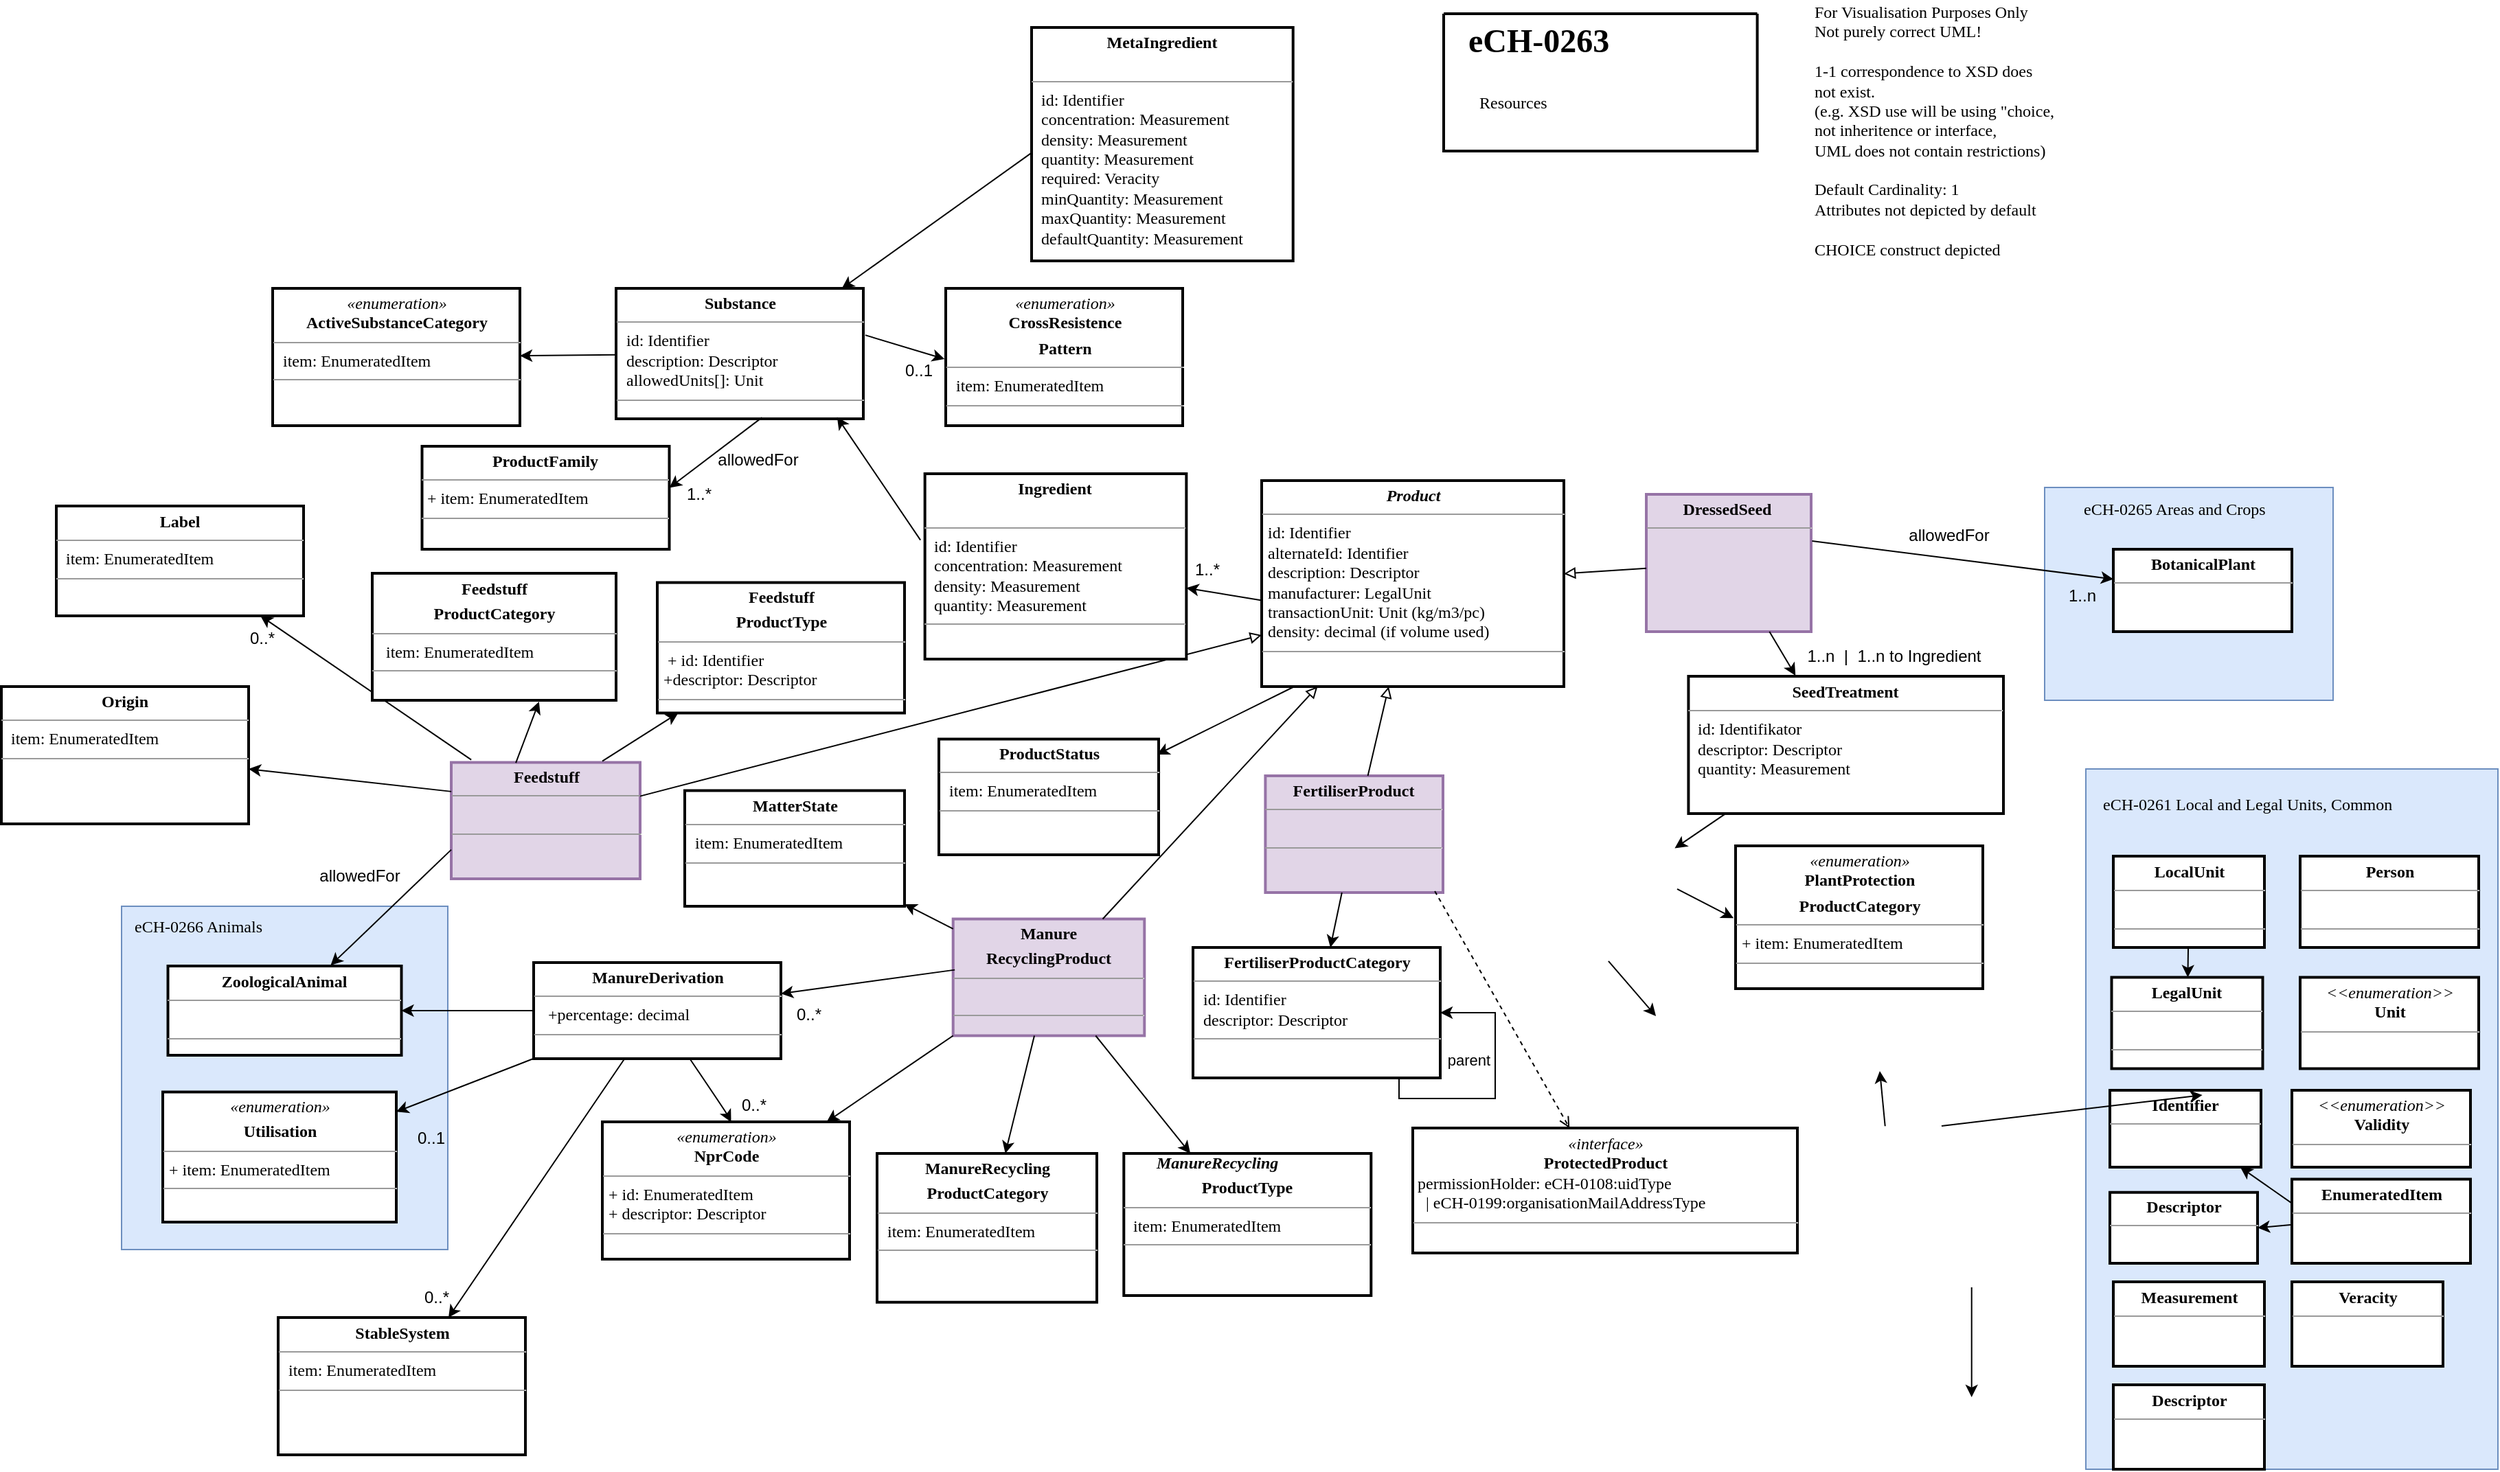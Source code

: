 <mxfile version="20.5.3" type="embed"><diagram id="C5RBs43oDa-KdzZeNtuy" name="Page-1"><mxGraphModel dx="3827" dy="1155" grid="1" gridSize="10" guides="1" tooltips="1" connect="0" arrows="1" fold="1" page="1" pageScale="1" pageWidth="2336" pageHeight="1654" math="0" shadow="0"><root><mxCell id="WIyWlLk6GJQsqaUBKTNV-0"/><mxCell id="WIyWlLk6GJQsqaUBKTNV-1" parent="WIyWlLk6GJQsqaUBKTNV-0"/><mxCell id="9_fdUrSxjmN1W93VfHhp-2" value="" style="rounded=0;whiteSpace=wrap;html=1;fillColor=#dae8fc;strokeColor=#6c8ebf;fontFamily=Verdana;" parent="WIyWlLk6GJQsqaUBKTNV-1" vertex="1"><mxGeometry x="-672.5" y="590" width="300" height="510" as="geometry"/></mxCell><mxCell id="9_fdUrSxjmN1W93VfHhp-12" value="&lt;p style=&quot;margin:0px;margin-top:4px;text-align:center;&quot;&gt;&lt;b&gt;Identifier&lt;/b&gt;&lt;/p&gt;&lt;hr size=&quot;1&quot;&gt;&lt;p style=&quot;margin:0px;margin-left:4px;&quot;&gt;&lt;br&gt;&lt;/p&gt;" style="verticalAlign=top;align=left;overflow=fill;fontSize=12;fontFamily=Verdana;html=1;sketch=0;strokeWidth=2;" parent="WIyWlLk6GJQsqaUBKTNV-1" vertex="1"><mxGeometry x="-655" y="824" width="110" height="56" as="geometry"/></mxCell><mxCell id="A5fvS7BDDAw0l9XVEY4Y-33" value="&lt;p style=&quot;margin:0px;margin-top:4px;text-align:center;&quot;&gt;&lt;b&gt;EnumeratedItem&lt;/b&gt;&lt;/p&gt;&lt;hr size=&quot;1&quot;&gt;&lt;p style=&quot;margin:0px;margin-left:4px;&quot;&gt;&lt;br&gt;&lt;/p&gt;" style="verticalAlign=top;align=left;overflow=fill;fontSize=12;fontFamily=Verdana;html=1;sketch=0;strokeWidth=2;" parent="WIyWlLk6GJQsqaUBKTNV-1" vertex="1"><mxGeometry x="-522.5" y="888.75" width="130" height="61.25" as="geometry"/></mxCell><mxCell id="A5fvS7BDDAw0l9XVEY4Y-54" value="&lt;p style=&quot;margin:0px;margin-top:4px;text-align:center;&quot;&gt;&lt;b&gt;LocalUnit&lt;/b&gt;&lt;/p&gt;&lt;hr size=&quot;1&quot;&gt;&lt;p style=&quot;margin:0px;margin-left:4px;&quot;&gt;&amp;nbsp;&lt;br&gt;&lt;/p&gt;&lt;hr size=&quot;1&quot;&gt;&lt;p style=&quot;margin:0px;margin-left:4px;&quot;&gt;&lt;br&gt;&lt;/p&gt;" style="verticalAlign=top;align=left;overflow=fill;fontSize=12;fontFamily=Verdana;html=1;sketch=0;strokeWidth=2;" parent="WIyWlLk6GJQsqaUBKTNV-1" vertex="1"><mxGeometry x="-652.5" y="653.5" width="110" height="66.5" as="geometry"/></mxCell><mxCell id="A5fvS7BDDAw0l9XVEY4Y-61" value="" style="endArrow=classic;html=1;sketch=0;fontFamily=Verdana;curved=1;" parent="WIyWlLk6GJQsqaUBKTNV-1" source="A5fvS7BDDAw0l9XVEY4Y-54" target="Fh2eQYCEiK_2gspSJ3Qt-0" edge="1"><mxGeometry width="50" height="50" relative="1" as="geometry"><mxPoint x="-477.5" y="1237.5" as="sourcePoint"/><mxPoint x="-562.78" y="792.836" as="targetPoint"/></mxGeometry></mxCell><mxCell id="A5fvS7BDDAw0l9XVEY4Y-96" value="" style="swimlane;startSize=0;sketch=0;fontFamily=Verdana;strokeWidth=2;" parent="WIyWlLk6GJQsqaUBKTNV-1" vertex="1"><mxGeometry x="-1140" y="40" width="228.3" height="100" as="geometry"/></mxCell><mxCell id="9_fdUrSxjmN1W93VfHhp-1" value="&lt;h1&gt;&lt;span style=&quot;background-color: initial;&quot;&gt;eCH-0263&lt;/span&gt;&lt;/h1&gt;&lt;div&gt;&lt;br&gt;&lt;/div&gt;" style="text;html=1;strokeColor=none;fillColor=none;spacing=5;spacingTop=-20;whiteSpace=wrap;overflow=hidden;rounded=0;strokeWidth=2;fontFamily=Verdana;" parent="A5fvS7BDDAw0l9XVEY4Y-96" vertex="1"><mxGeometry x="13.3" width="195.7" height="80" as="geometry"/></mxCell><mxCell id="A5fvS7BDDAw0l9XVEY4Y-100" value="Resources" style="text;html=1;strokeColor=none;fillColor=none;align=left;verticalAlign=middle;whiteSpace=wrap;rounded=0;strokeWidth=2;fontFamily=Verdana;" parent="A5fvS7BDDAw0l9XVEY4Y-96" vertex="1"><mxGeometry x="23.6" y="50" width="226.4" height="30" as="geometry"/></mxCell><mxCell id="A5fvS7BDDAw0l9XVEY4Y-97" value="For Visualisation Purposes Only&lt;br&gt;Not purely correct UML!&lt;br&gt;&lt;br&gt;1-1 correspondence to XSD does &lt;br&gt;not exist.&lt;br&gt;(e.g. XSD use will be using &quot;choice,&lt;br&gt;not inheritence or interface,&lt;br&gt;UML does not contain restrictions)&lt;br&gt;&lt;br&gt;Default Cardinality: 1&lt;br&gt;Attributes not depicted by default&lt;br&gt;&lt;br&gt;CHOICE construct depicted" style="text;html=1;strokeColor=none;fillColor=none;align=left;verticalAlign=middle;whiteSpace=wrap;rounded=0;strokeWidth=2;fontFamily=Verdana;" parent="WIyWlLk6GJQsqaUBKTNV-1" vertex="1"><mxGeometry x="-872.5" y="110" width="450" height="30" as="geometry"/></mxCell><mxCell id="3pSlS8YH4z9lj6zPETBl-3" value="v&amp;nbsp; &amp;nbsp; &amp;nbsp; &amp;nbsp; &amp;nbsp; &amp;nbsp; &amp;nbsp;&amp;nbsp;" style="rounded=0;whiteSpace=wrap;html=1;fillColor=#dae8fc;strokeColor=#6c8ebf;fontFamily=Verdana;" parent="WIyWlLk6GJQsqaUBKTNV-1" vertex="1"><mxGeometry x="-702.5" y="385" width="210" height="155" as="geometry"/></mxCell><mxCell id="3pSlS8YH4z9lj6zPETBl-47" value="&lt;p style=&quot;margin:0px;margin-top:4px;text-align:center;&quot;&gt;&lt;b&gt;Person&lt;/b&gt;&lt;/p&gt;&lt;hr size=&quot;1&quot;&gt;&lt;p style=&quot;margin:0px;margin-left:4px;&quot;&gt;&amp;nbsp;&lt;br&gt;&lt;/p&gt;&lt;hr size=&quot;1&quot;&gt;&lt;p style=&quot;margin:0px;margin-left:4px;&quot;&gt;&lt;br&gt;&lt;/p&gt;" style="verticalAlign=top;align=left;overflow=fill;fontSize=12;fontFamily=Verdana;html=1;sketch=0;strokeWidth=2;" parent="WIyWlLk6GJQsqaUBKTNV-1" vertex="1"><mxGeometry x="-516.5" y="653.5" width="130" height="66.5" as="geometry"/></mxCell><mxCell id="fq_hDrngQvyFMPAxzldU-8" value="&lt;p style=&quot;margin:0px;margin-top:4px;text-align:center;&quot;&gt;&lt;b&gt;Manure&lt;/b&gt;&lt;/p&gt;&lt;p style=&quot;margin:0px;margin-top:4px;text-align:center;&quot;&gt;&lt;b&gt;RecyclingProduct&lt;/b&gt;&lt;/p&gt;&lt;hr size=&quot;1&quot;&gt;&lt;p style=&quot;margin:0px;margin-left:4px;&quot;&gt;&amp;nbsp;&lt;br&gt;&lt;/p&gt;&lt;hr size=&quot;1&quot;&gt;&lt;p style=&quot;margin:0px;margin-left:4px;&quot;&gt;&lt;br&gt;&lt;/p&gt;" style="verticalAlign=top;align=left;overflow=fill;fontSize=12;fontFamily=Verdana;html=1;sketch=0;strokeWidth=2;fillColor=#e1d5e7;strokeColor=#9673a6;" parent="WIyWlLk6GJQsqaUBKTNV-1" vertex="1"><mxGeometry x="-1497.15" y="699.25" width="139.3" height="85" as="geometry"/></mxCell><mxCell id="fq_hDrngQvyFMPAxzldU-11" value="&lt;p style=&quot;margin:0px;margin-top:4px;text-align:center;&quot;&gt;&lt;b&gt;Feedstuff&lt;/b&gt;&lt;/p&gt;&lt;hr size=&quot;1&quot;&gt;&lt;p style=&quot;margin:0px;margin-left:4px;&quot;&gt;&amp;nbsp;&lt;br&gt;&lt;/p&gt;&lt;p style=&quot;margin:0px;margin-left:4px;&quot;&gt;&lt;/p&gt;&lt;hr size=&quot;1&quot;&gt;&lt;p style=&quot;margin:0px;margin-left:4px;&quot;&gt;&lt;br&gt;&lt;/p&gt;" style="verticalAlign=top;align=left;overflow=fill;fontSize=12;fontFamily=Verdana;html=1;sketch=0;strokeWidth=2;fillColor=#e1d5e7;strokeColor=#9673a6;" parent="WIyWlLk6GJQsqaUBKTNV-1" vertex="1"><mxGeometry x="-1862.5" y="585.25" width="137.5" height="84.75" as="geometry"/></mxCell><mxCell id="fq_hDrngQvyFMPAxzldU-21" value="" style="endArrow=classic;html=1;sketch=0;fontFamily=Verdana;curved=1;" parent="WIyWlLk6GJQsqaUBKTNV-1" source="fq_hDrngQvyFMPAxzldU-8" target="ZqzKbb4cEfQE_WqFz7V7-3" edge="1"><mxGeometry width="50" height="50" relative="1" as="geometry"><mxPoint x="-891.81" y="870.45" as="sourcePoint"/><mxPoint x="-1071.3" y="1201.015" as="targetPoint"/></mxGeometry></mxCell><mxCell id="fq_hDrngQvyFMPAxzldU-26" value="&lt;p style=&quot;margin:0px;margin-top:4px;text-align:center;&quot;&gt;&lt;b&gt;DressedSeed&lt;/b&gt;&lt;span style=&quot;background-color: initial; text-align: left;&quot;&gt;&amp;nbsp;&lt;/span&gt;&lt;/p&gt;&lt;hr size=&quot;1&quot;&gt;&lt;p style=&quot;margin:0px;margin-left:4px;&quot;&gt;&lt;br&gt;&lt;/p&gt;" style="verticalAlign=top;align=left;overflow=fill;fontSize=12;fontFamily=Verdana;html=1;sketch=0;strokeWidth=2;fillColor=#e1d5e7;strokeColor=#9673a6;" parent="WIyWlLk6GJQsqaUBKTNV-1" vertex="1"><mxGeometry x="-992.5" y="390" width="120" height="100" as="geometry"/></mxCell><mxCell id="fq_hDrngQvyFMPAxzldU-55" value="&lt;p style=&quot;margin:0px;margin-top:4px;text-align:center;&quot;&gt;&lt;b&gt;&lt;i&gt;Product&lt;/i&gt;&lt;/b&gt;&lt;/p&gt;&lt;hr size=&quot;1&quot;&gt;&lt;p style=&quot;margin:0px;margin-left:4px;&quot;&gt;id: Identifier&lt;br&gt;&lt;/p&gt;&lt;p style=&quot;margin:0px;margin-left:4px;&quot;&gt;alternateId: Identifier&lt;/p&gt;&lt;p style=&quot;margin:0px;margin-left:4px;&quot;&gt;description: Descriptor&amp;nbsp;&lt;/p&gt;&lt;p style=&quot;margin:0px;margin-left:4px;&quot;&gt;manufacturer: LegalUnit&lt;/p&gt;&lt;p style=&quot;margin:0px;margin-left:4px;&quot;&gt;transactionUnit: Unit (kg/m3/pc)&lt;/p&gt;&lt;p style=&quot;margin:0px;margin-left:4px;&quot;&gt;density:&amp;nbsp;&lt;span style=&quot;background-color: initial;&quot;&gt;decimal (if volume used)&lt;/span&gt;&lt;/p&gt;&lt;hr size=&quot;1&quot;&gt;&lt;p style=&quot;margin:0px;margin-left:4px;&quot;&gt;&lt;br&gt;&lt;/p&gt;" style="verticalAlign=top;align=left;overflow=fill;fontSize=12;fontFamily=Verdana;html=1;sketch=0;strokeWidth=2;" parent="WIyWlLk6GJQsqaUBKTNV-1" vertex="1"><mxGeometry x="-1272.5" y="380" width="220" height="150" as="geometry"/></mxCell><mxCell id="fq_hDrngQvyFMPAxzldU-65" value="" style="endArrow=block;html=1;sketch=0;fontFamily=Verdana;curved=1;endFill=0;entryX=0;entryY=0.75;entryDx=0;entryDy=0;" parent="WIyWlLk6GJQsqaUBKTNV-1" source="fq_hDrngQvyFMPAxzldU-11" target="fq_hDrngQvyFMPAxzldU-55" edge="1"><mxGeometry width="50" height="50" relative="1" as="geometry"><mxPoint x="-890.17" y="825.68" as="sourcePoint"/><mxPoint x="-897.862" y="797.75" as="targetPoint"/></mxGeometry></mxCell><mxCell id="fq_hDrngQvyFMPAxzldU-69" value="" style="endArrow=block;html=1;sketch=0;fontFamily=Verdana;curved=1;endFill=0;" parent="WIyWlLk6GJQsqaUBKTNV-1" source="fq_hDrngQvyFMPAxzldU-26" target="fq_hDrngQvyFMPAxzldU-55" edge="1"><mxGeometry width="50" height="50" relative="1" as="geometry"><mxPoint x="-1136.371" y="902.88" as="sourcePoint"/><mxPoint x="-1214.88" y="662.325" as="targetPoint"/></mxGeometry></mxCell><mxCell id="Fh2eQYCEiK_2gspSJ3Qt-0" value="&lt;p style=&quot;margin:0px;margin-top:4px;text-align:center;&quot;&gt;&lt;b&gt;LegalUnit&lt;/b&gt;&lt;/p&gt;&lt;hr size=&quot;1&quot;&gt;&lt;p style=&quot;margin:0px;margin-left:4px;&quot;&gt;&amp;nbsp;&lt;br&gt;&lt;/p&gt;&lt;hr size=&quot;1&quot;&gt;&lt;p style=&quot;margin:0px;margin-left:4px;&quot;&gt;&lt;br&gt;&lt;/p&gt;" style="verticalAlign=top;align=left;overflow=fill;fontSize=12;fontFamily=Verdana;html=1;sketch=0;strokeWidth=2;" parent="WIyWlLk6GJQsqaUBKTNV-1" vertex="1"><mxGeometry x="-653.75" y="741.75" width="110" height="66.5" as="geometry"/></mxCell><mxCell id="fq_hDrngQvyFMPAxzldU-75" value="&lt;p style=&quot;margin:0px;margin-top:4px;text-align:center;&quot;&gt;&lt;b&gt;Descriptor&lt;/b&gt;&lt;/p&gt;&lt;hr size=&quot;1&quot;&gt;&lt;p style=&quot;margin:0px;margin-left:4px;&quot;&gt;&lt;br&gt;&lt;/p&gt;" style="verticalAlign=top;align=left;overflow=fill;fontSize=12;fontFamily=Verdana;html=1;sketch=0;strokeWidth=2;" parent="WIyWlLk6GJQsqaUBKTNV-1" vertex="1"><mxGeometry x="-655" y="898.37" width="107.5" height="51.63" as="geometry"/></mxCell><mxCell id="fq_hDrngQvyFMPAxzldU-76" value="eCH-0261 Local and Legal Units, Common" style="text;html=1;strokeColor=none;fillColor=none;align=left;verticalAlign=middle;whiteSpace=wrap;rounded=0;strokeWidth=2;fontFamily=Verdana;" parent="WIyWlLk6GJQsqaUBKTNV-1" vertex="1"><mxGeometry x="-662" y="580" width="290" height="72.5" as="geometry"/></mxCell><mxCell id="fq_hDrngQvyFMPAxzldU-77" value="eCH-0265 Areas and Crops" style="text;html=1;strokeColor=none;fillColor=none;align=left;verticalAlign=middle;whiteSpace=wrap;rounded=0;strokeWidth=2;fontFamily=Verdana;" parent="WIyWlLk6GJQsqaUBKTNV-1" vertex="1"><mxGeometry x="-676.5" y="386.25" width="204" height="30" as="geometry"/></mxCell><mxCell id="fq_hDrngQvyFMPAxzldU-80" value="" style="endArrow=classic;html=1;sketch=0;fontFamily=Verdana;curved=1;exitX=-0.004;exitY=0.281;exitDx=0;exitDy=0;exitPerimeter=0;" parent="WIyWlLk6GJQsqaUBKTNV-1" source="A5fvS7BDDAw0l9XVEY4Y-33" target="9_fdUrSxjmN1W93VfHhp-12" edge="1"><mxGeometry width="50" height="50" relative="1" as="geometry"><mxPoint x="-321.05" y="993.5" as="sourcePoint"/><mxPoint x="-482.5" y="991.5" as="targetPoint"/></mxGeometry></mxCell><mxCell id="fq_hDrngQvyFMPAxzldU-83" value="" style="endArrow=classic;html=1;sketch=0;fontFamily=Verdana;curved=1;entryX=1;entryY=0.5;entryDx=0;entryDy=0;exitX=-0.008;exitY=0.542;exitDx=0;exitDy=0;exitPerimeter=0;" parent="WIyWlLk6GJQsqaUBKTNV-1" source="A5fvS7BDDAw0l9XVEY4Y-33" target="fq_hDrngQvyFMPAxzldU-75" edge="1"><mxGeometry width="50" height="50" relative="1" as="geometry"><mxPoint x="-622.5" y="1163.5" as="sourcePoint"/><mxPoint x="-812.299" y="881.75" as="targetPoint"/></mxGeometry></mxCell><mxCell id="fq_hDrngQvyFMPAxzldU-91" value="" style="endArrow=classic;html=1;sketch=0;fontFamily=Verdana;curved=1;entryX=-0.008;entryY=0.506;entryDx=0;entryDy=0;entryPerimeter=0;exitX=1.015;exitY=0.37;exitDx=0;exitDy=0;exitPerimeter=0;" parent="WIyWlLk6GJQsqaUBKTNV-1" target="ZqzKbb4cEfQE_WqFz7V7-0" edge="1"><mxGeometry width="50" height="50" relative="1" as="geometry"><mxPoint x="-970" y="677.45" as="sourcePoint"/><mxPoint x="-1004.68" y="499.863" as="targetPoint"/></mxGeometry></mxCell><mxCell id="fq_hDrngQvyFMPAxzldU-93" value="&lt;p style=&quot;margin:0px;margin-top:4px;text-align:center;&quot;&gt;&lt;b&gt;FertiliserProduct&lt;/b&gt;&lt;/p&gt;&lt;hr size=&quot;1&quot;&gt;&lt;p style=&quot;margin:0px;margin-left:4px;&quot;&gt;&amp;nbsp;&lt;br&gt;&lt;/p&gt;&lt;hr size=&quot;1&quot;&gt;&lt;p style=&quot;margin:0px;margin-left:4px;&quot;&gt;&lt;br&gt;&lt;/p&gt;" style="verticalAlign=top;align=left;overflow=fill;fontSize=12;fontFamily=Verdana;html=1;sketch=0;strokeWidth=2;fillColor=#e1d5e7;strokeColor=#9673a6;" parent="WIyWlLk6GJQsqaUBKTNV-1" vertex="1"><mxGeometry x="-1269.8" y="595" width="129.3" height="85" as="geometry"/></mxCell><mxCell id="fq_hDrngQvyFMPAxzldU-98" value="" style="endArrow=block;html=1;sketch=0;fontFamily=Verdana;curved=1;endFill=0;" parent="WIyWlLk6GJQsqaUBKTNV-1" source="fq_hDrngQvyFMPAxzldU-8" target="fq_hDrngQvyFMPAxzldU-55" edge="1"><mxGeometry width="50" height="50" relative="1" as="geometry"><mxPoint x="-1128.35" y="1052.5" as="sourcePoint"/><mxPoint x="-1202.5" y="1052.5" as="targetPoint"/></mxGeometry></mxCell><mxCell id="fq_hDrngQvyFMPAxzldU-123" value="" style="endArrow=block;html=1;sketch=0;fontFamily=Verdana;curved=1;endFill=0;" parent="WIyWlLk6GJQsqaUBKTNV-1" source="fq_hDrngQvyFMPAxzldU-93" target="fq_hDrngQvyFMPAxzldU-55" edge="1"><mxGeometry width="50" height="50" relative="1" as="geometry"><mxPoint x="-1004.9" y="863.5" as="sourcePoint"/><mxPoint x="-1076.666" y="543.5" as="targetPoint"/></mxGeometry></mxCell><mxCell id="fq_hDrngQvyFMPAxzldU-125" value="" style="endArrow=classic;html=1;sketch=0;fontFamily=Verdana;curved=1;exitX=1.006;exitY=0.34;exitDx=0;exitDy=0;exitPerimeter=0;" parent="WIyWlLk6GJQsqaUBKTNV-1" source="fq_hDrngQvyFMPAxzldU-26" target="fq_hDrngQvyFMPAxzldU-141" edge="1"><mxGeometry width="50" height="50" relative="1" as="geometry"><mxPoint x="-804.225" y="957" as="sourcePoint"/><mxPoint x="-791.148" y="1020" as="targetPoint"/></mxGeometry></mxCell><mxCell id="fq_hDrngQvyFMPAxzldU-141" value="&lt;p style=&quot;margin:0px;margin-top:4px;text-align:center;&quot;&gt;&lt;b&gt;BotanicalPlant&lt;/b&gt;&lt;/p&gt;&lt;hr size=&quot;1&quot;&gt;&lt;p style=&quot;margin:0px;margin-left:4px;&quot;&gt;&lt;br&gt;&lt;/p&gt;" style="verticalAlign=top;align=left;overflow=fill;fontSize=12;fontFamily=Verdana;html=1;sketch=0;strokeWidth=2;" parent="WIyWlLk6GJQsqaUBKTNV-1" vertex="1"><mxGeometry x="-652.5" y="430" width="130" height="60" as="geometry"/></mxCell><mxCell id="ZqzKbb4cEfQE_WqFz7V7-0" value="&lt;p style=&quot;margin:0px;margin-top:4px;text-align:center;&quot;&gt;&lt;i&gt;«enumeration»&lt;/i&gt;&lt;br&gt;&lt;b&gt;PlantProtection&lt;/b&gt;&lt;/p&gt;&lt;p style=&quot;margin:0px;margin-top:4px;text-align:center;&quot;&gt;&lt;b&gt;ProductCategory&lt;/b&gt;&lt;/p&gt;&lt;hr size=&quot;1&quot;&gt;&lt;p style=&quot;margin:0px;margin-left:4px;&quot;&gt;+ item: EnumeratedItem&lt;br&gt;&lt;/p&gt;&lt;hr size=&quot;1&quot;&gt;&lt;p style=&quot;margin:0px;margin-left:4px;&quot;&gt;&lt;br&gt;&lt;/p&gt;" style="verticalAlign=top;align=left;overflow=fill;fontSize=12;fontFamily=Verdana;html=1;sketch=0;strokeWidth=2;" parent="WIyWlLk6GJQsqaUBKTNV-1" vertex="1"><mxGeometry x="-927.5" y="646" width="180" height="104" as="geometry"/></mxCell><mxCell id="ZqzKbb4cEfQE_WqFz7V7-3" value="&lt;i style=&quot;border-color: var(--border-color); text-align: center;&quot;&gt;&lt;span style=&quot;white-space: pre;&quot;&gt; &lt;/span&gt;&amp;nbsp; &amp;nbsp; &amp;nbsp; &amp;nbsp;&lt;b style=&quot;background-color: initial;&quot;&gt;ManureRecycling&lt;/b&gt;&lt;br&gt;&lt;/i&gt;&lt;p style=&quot;margin:0px;margin-top:4px;text-align:center;&quot;&gt;&lt;b&gt;ProductType&lt;/b&gt;&lt;/p&gt;&lt;hr size=&quot;1&quot;&gt;&lt;p style=&quot;margin:0px;margin-left:4px;&quot;&gt;&amp;nbsp;item: EnumeratedItem&lt;br&gt;&lt;/p&gt;&lt;hr size=&quot;1&quot;&gt;&lt;p style=&quot;margin:0px;margin-left:4px;&quot;&gt;&lt;br&gt;&lt;/p&gt;" style="verticalAlign=top;align=left;overflow=fill;fontSize=12;fontFamily=Verdana;html=1;sketch=0;strokeWidth=2;" parent="WIyWlLk6GJQsqaUBKTNV-1" vertex="1"><mxGeometry x="-1372.85" y="870" width="180" height="103.5" as="geometry"/></mxCell><mxCell id="ZqzKbb4cEfQE_WqFz7V7-11" value="" style="rounded=0;whiteSpace=wrap;html=1;fillColor=#dae8fc;strokeColor=#6c8ebf;fontFamily=Verdana;" parent="WIyWlLk6GJQsqaUBKTNV-1" vertex="1"><mxGeometry x="-2102.5" y="690" width="237.5" height="250" as="geometry"/></mxCell><mxCell id="ZqzKbb4cEfQE_WqFz7V7-12" value="eCH-0266 Animals" style="text;html=1;strokeColor=none;fillColor=none;align=left;verticalAlign=middle;whiteSpace=wrap;rounded=0;strokeWidth=2;fontFamily=Verdana;" parent="WIyWlLk6GJQsqaUBKTNV-1" vertex="1"><mxGeometry x="-2095" y="690" width="290" height="30" as="geometry"/></mxCell><mxCell id="ZqzKbb4cEfQE_WqFz7V7-18" value="&lt;p style=&quot;margin:0px;margin-top:4px;text-align:center;&quot;&gt;&lt;b&gt;ZoologicalAnimal&lt;/b&gt;&lt;/p&gt;&lt;hr size=&quot;1&quot;&gt;&lt;p style=&quot;margin:0px;margin-left:4px;&quot;&gt;&amp;nbsp;&amp;nbsp;&lt;br&gt;&lt;/p&gt;&lt;hr size=&quot;1&quot;&gt;&lt;p style=&quot;margin:0px;margin-left:4px;&quot;&gt;&lt;br&gt;&lt;/p&gt;" style="verticalAlign=top;align=left;overflow=fill;fontSize=12;fontFamily=Verdana;html=1;sketch=0;strokeWidth=2;" parent="WIyWlLk6GJQsqaUBKTNV-1" vertex="1"><mxGeometry x="-2068.75" y="733.5" width="170" height="65" as="geometry"/></mxCell><mxCell id="ZqzKbb4cEfQE_WqFz7V7-22" value="&lt;p style=&quot;margin:0px;margin-top:4px;text-align:center;&quot;&gt;&lt;b&gt;ManureDerivation&lt;/b&gt;&lt;/p&gt;&lt;hr size=&quot;1&quot;&gt;&lt;p style=&quot;margin:0px;margin-left:4px;&quot;&gt;&amp;nbsp; +percentage: decimal&lt;br&gt;&lt;/p&gt;&lt;hr size=&quot;1&quot;&gt;&lt;p style=&quot;margin:0px;margin-left:4px;&quot;&gt;&lt;br&gt;&lt;/p&gt;" style="verticalAlign=top;align=left;overflow=fill;fontSize=12;fontFamily=Verdana;html=1;sketch=0;strokeWidth=2;" parent="WIyWlLk6GJQsqaUBKTNV-1" vertex="1"><mxGeometry x="-1802.5" y="731" width="180" height="70" as="geometry"/></mxCell><mxCell id="ZqzKbb4cEfQE_WqFz7V7-26" value="" style="endArrow=classic;html=1;sketch=0;fontFamily=Verdana;curved=1;entryX=1;entryY=0.5;entryDx=0;entryDy=0;" parent="WIyWlLk6GJQsqaUBKTNV-1" source="ZqzKbb4cEfQE_WqFz7V7-22" target="ZqzKbb4cEfQE_WqFz7V7-18" edge="1"><mxGeometry width="50" height="50" relative="1" as="geometry"><mxPoint x="-1763.91" y="1113.57" as="sourcePoint"/><mxPoint x="-1940" y="1118.818" as="targetPoint"/></mxGeometry></mxCell><mxCell id="ZqzKbb4cEfQE_WqFz7V7-40" value="&lt;p style=&quot;margin:0px;margin-top:4px;text-align:center;&quot;&gt;&lt;b&gt;StableSystem&lt;/b&gt;&lt;/p&gt;&lt;hr size=&quot;1&quot;&gt;&lt;p style=&quot;margin:0px;margin-left:4px;&quot;&gt;&amp;nbsp;item: EnumeratedItem&lt;br&gt;&lt;/p&gt;&lt;hr size=&quot;1&quot;&gt;&lt;p style=&quot;margin:0px;margin-left:4px;&quot;&gt;&lt;br&gt;&lt;/p&gt;" style="verticalAlign=top;align=left;overflow=fill;fontSize=12;fontFamily=Verdana;html=1;sketch=0;strokeWidth=2;" parent="WIyWlLk6GJQsqaUBKTNV-1" vertex="1"><mxGeometry x="-1988.5" y="989.5" width="180" height="100" as="geometry"/></mxCell><mxCell id="ZqzKbb4cEfQE_WqFz7V7-42" value="" style="endArrow=classic;html=1;sketch=0;fontFamily=Verdana;curved=1;" parent="WIyWlLk6GJQsqaUBKTNV-1" source="ZqzKbb4cEfQE_WqFz7V7-22" target="ZqzKbb4cEfQE_WqFz7V7-40" edge="1"><mxGeometry width="50" height="50" relative="1" as="geometry"><mxPoint x="-1763.91" y="1113.57" as="sourcePoint"/><mxPoint x="-1940" y="1118.818" as="targetPoint"/></mxGeometry></mxCell><mxCell id="ZqzKbb4cEfQE_WqFz7V7-43" value="&lt;p style=&quot;margin:0px;margin-top:4px;text-align:center;&quot;&gt;&lt;i&gt;«enumeration»&lt;/i&gt;&lt;/p&gt;&lt;p style=&quot;margin:0px;margin-top:4px;text-align:center;&quot;&gt;&lt;b&gt;Utilisation&lt;/b&gt;&lt;/p&gt;&lt;hr size=&quot;1&quot;&gt;&lt;p style=&quot;margin:0px;margin-left:4px;&quot;&gt;+ item: EnumeratedItem&lt;br&gt;&lt;/p&gt;&lt;hr size=&quot;1&quot;&gt;&lt;p style=&quot;margin:0px;margin-left:4px;&quot;&gt;&lt;br&gt;&lt;/p&gt;" style="verticalAlign=top;align=left;overflow=fill;fontSize=12;fontFamily=Verdana;html=1;sketch=0;strokeWidth=2;" parent="WIyWlLk6GJQsqaUBKTNV-1" vertex="1"><mxGeometry x="-2072.5" y="825.25" width="170" height="94.75" as="geometry"/></mxCell><mxCell id="ZqzKbb4cEfQE_WqFz7V7-44" value="" style="endArrow=classic;html=1;sketch=0;fontFamily=Verdana;curved=1;" parent="WIyWlLk6GJQsqaUBKTNV-1" source="ZqzKbb4cEfQE_WqFz7V7-22" target="ZqzKbb4cEfQE_WqFz7V7-43" edge="1"><mxGeometry width="50" height="50" relative="1" as="geometry"><mxPoint x="-1715.85" y="1141.5" as="sourcePoint"/><mxPoint x="-1857.648" y="1352.5" as="targetPoint"/></mxGeometry></mxCell><mxCell id="ZqzKbb4cEfQE_WqFz7V7-45" value="0..1" style="text;html=1;strokeColor=none;fillColor=none;align=center;verticalAlign=middle;whiteSpace=wrap;rounded=0;" parent="WIyWlLk6GJQsqaUBKTNV-1" vertex="1"><mxGeometry x="-1907.5" y="844" width="60" height="30" as="geometry"/></mxCell><mxCell id="ZqzKbb4cEfQE_WqFz7V7-59" value="&lt;p style=&quot;margin:0px;margin-top:4px;text-align:center;&quot;&gt;&lt;i&gt;«interface»&lt;/i&gt;&lt;br&gt;&lt;b&gt;ProtectedProduct&lt;/b&gt;&lt;/p&gt;&amp;nbsp;permissionHolder: eCH-0108:uidType&lt;br&gt;&amp;nbsp; &amp;nbsp;| eCH-0199:organisationMailAddressType&lt;hr size=&quot;1&quot;&gt;&lt;p style=&quot;margin:0px;margin-left:4px;&quot;&gt;&amp;nbsp;&lt;br&gt;&lt;/p&gt;&lt;hr size=&quot;1&quot;&gt;&lt;p style=&quot;margin:0px;margin-left:4px;&quot;&gt;&lt;br&gt;&lt;/p&gt;" style="verticalAlign=top;align=left;overflow=fill;fontSize=12;fontFamily=Verdana;html=1;sketch=0;strokeWidth=2;" parent="WIyWlLk6GJQsqaUBKTNV-1" vertex="1"><mxGeometry x="-1162.5" y="851.5" width="280" height="91" as="geometry"/></mxCell><mxCell id="ZqzKbb4cEfQE_WqFz7V7-60" value="" style="endArrow=open;html=1;sketch=0;fontFamily=Verdana;curved=1;endFill=0;dashed=1;exitX=0.954;exitY=0.988;exitDx=0;exitDy=0;exitPerimeter=0;" parent="WIyWlLk6GJQsqaUBKTNV-1" source="fq_hDrngQvyFMPAxzldU-93" target="ZqzKbb4cEfQE_WqFz7V7-59" edge="1"><mxGeometry width="50" height="50" relative="1" as="geometry"><mxPoint x="-994.68" y="761.334" as="sourcePoint"/><mxPoint x="-861.8" y="751" as="targetPoint"/></mxGeometry></mxCell><mxCell id="ZqzKbb4cEfQE_WqFz7V7-66" value="&lt;p style=&quot;margin:0px;margin-top:4px;text-align:center;&quot;&gt;&lt;b&gt;Origin&lt;/b&gt;&lt;/p&gt;&lt;hr size=&quot;1&quot;&gt;&lt;p style=&quot;margin:0px;margin-left:4px;&quot;&gt;&amp;nbsp;item: EnumeratedItem&lt;br&gt;&lt;/p&gt;&lt;hr size=&quot;1&quot;&gt;&lt;p style=&quot;margin:0px;margin-left:4px;&quot;&gt;&lt;br&gt;&lt;/p&gt;" style="verticalAlign=top;align=left;overflow=fill;fontSize=12;fontFamily=Verdana;html=1;sketch=0;strokeWidth=2;" parent="WIyWlLk6GJQsqaUBKTNV-1" vertex="1"><mxGeometry x="-2190" y="530" width="180" height="100" as="geometry"/></mxCell><mxCell id="ZqzKbb4cEfQE_WqFz7V7-67" value="" style="endArrow=classic;html=1;sketch=0;fontFamily=Verdana;curved=1;exitX=0;exitY=0.25;exitDx=0;exitDy=0;" parent="WIyWlLk6GJQsqaUBKTNV-1" source="fq_hDrngQvyFMPAxzldU-11" target="ZqzKbb4cEfQE_WqFz7V7-66" edge="1"><mxGeometry width="50" height="50" relative="1" as="geometry"><mxPoint x="-1215" y="638.25" as="sourcePoint"/><mxPoint x="-1620.26" y="900.63" as="targetPoint"/></mxGeometry></mxCell><mxCell id="ZqzKbb4cEfQE_WqFz7V7-68" value="&lt;p style=&quot;margin:0px;margin-top:4px;text-align:center;&quot;&gt;&lt;b&gt;Label&lt;/b&gt;&lt;/p&gt;&lt;hr size=&quot;1&quot;&gt;&lt;p style=&quot;margin:0px;margin-left:4px;&quot;&gt;&amp;nbsp;item: EnumeratedItem&lt;br&gt;&lt;/p&gt;&lt;hr size=&quot;1&quot;&gt;&lt;p style=&quot;margin:0px;margin-left:4px;&quot;&gt;&lt;br&gt;&lt;/p&gt;" style="verticalAlign=top;align=left;overflow=fill;fontSize=12;fontFamily=Verdana;html=1;sketch=0;strokeWidth=2;" parent="WIyWlLk6GJQsqaUBKTNV-1" vertex="1"><mxGeometry x="-2150" y="398.5" width="180" height="80" as="geometry"/></mxCell><mxCell id="ZqzKbb4cEfQE_WqFz7V7-70" value="" style="endArrow=classic;html=1;sketch=0;fontFamily=Verdana;curved=1;exitX=0.106;exitY=-0.023;exitDx=0;exitDy=0;exitPerimeter=0;" parent="WIyWlLk6GJQsqaUBKTNV-1" source="fq_hDrngQvyFMPAxzldU-11" target="ZqzKbb4cEfQE_WqFz7V7-68" edge="1"><mxGeometry width="50" height="50" relative="1" as="geometry"><mxPoint x="-1196.25" y="596.812" as="sourcePoint"/><mxPoint x="-1626.6" y="599.449" as="targetPoint"/></mxGeometry></mxCell><mxCell id="ZqzKbb4cEfQE_WqFz7V7-73" value="" style="endArrow=classic;html=1;sketch=0;fontFamily=Verdana;curved=1;exitX=0;exitY=0.75;exitDx=0;exitDy=0;entryX=0.697;entryY=-0.008;entryDx=0;entryDy=0;entryPerimeter=0;" parent="WIyWlLk6GJQsqaUBKTNV-1" source="fq_hDrngQvyFMPAxzldU-11" target="ZqzKbb4cEfQE_WqFz7V7-18" edge="1"><mxGeometry width="50" height="50" relative="1" as="geometry"><mxPoint x="-1441.6" y="614.943" as="sourcePoint"/><mxPoint x="-1982.222" y="736.81" as="targetPoint"/></mxGeometry></mxCell><mxCell id="ZqzKbb4cEfQE_WqFz7V7-74" value="&lt;p style=&quot;margin:0px;margin-top:4px;text-align:center;&quot;&gt;&lt;b&gt;SeedTreatment&lt;/b&gt;&lt;/p&gt;&lt;hr size=&quot;1&quot;&gt;&lt;p style=&quot;margin:0px;margin-left:4px;&quot;&gt;&amp;nbsp;id: Identifikator&amp;nbsp;&lt;br&gt;&lt;/p&gt;&lt;p style=&quot;margin:0px;margin-left:4px;&quot;&gt;&amp;nbsp;descriptor: Descriptor&lt;/p&gt;&lt;p style=&quot;margin:0px;margin-left:4px;&quot;&gt;&amp;nbsp;quantity: Measurement&lt;/p&gt;&lt;p style=&quot;margin:0px;margin-left:4px;&quot;&gt;&lt;br&gt;&lt;/p&gt;" style="verticalAlign=top;align=left;overflow=fill;fontSize=12;fontFamily=Verdana;html=1;sketch=0;strokeWidth=2;" parent="WIyWlLk6GJQsqaUBKTNV-1" vertex="1"><mxGeometry x="-961.8" y="522.5" width="229.3" height="100" as="geometry"/></mxCell><mxCell id="ZqzKbb4cEfQE_WqFz7V7-75" value="" style="endArrow=classic;html=1;sketch=0;fontFamily=Verdana;curved=1;entryX=0.34;entryY=-0.005;entryDx=0;entryDy=0;entryPerimeter=0;" parent="WIyWlLk6GJQsqaUBKTNV-1" source="fq_hDrngQvyFMPAxzldU-26" target="ZqzKbb4cEfQE_WqFz7V7-74" edge="1"><mxGeometry width="50" height="50" relative="1" as="geometry"><mxPoint x="-1062.5" y="669" as="sourcePoint"/><mxPoint x="-795.051" y="989.5" as="targetPoint"/></mxGeometry></mxCell><mxCell id="ZqzKbb4cEfQE_WqFz7V7-76" value="" style="endArrow=classic;html=1;sketch=0;fontFamily=Verdana;curved=1;exitX=0.117;exitY=1.002;exitDx=0;exitDy=0;exitPerimeter=0;" parent="WIyWlLk6GJQsqaUBKTNV-1" source="ZqzKbb4cEfQE_WqFz7V7-74" edge="1"><mxGeometry width="50" height="50" relative="1" as="geometry"><mxPoint x="-973.506" y="682.5" as="sourcePoint"/><mxPoint x="-971.8" y="647.727" as="targetPoint"/></mxGeometry></mxCell><mxCell id="ZqzKbb4cEfQE_WqFz7V7-79" value="allowedFor" style="text;html=1;strokeColor=none;fillColor=none;align=center;verticalAlign=middle;whiteSpace=wrap;rounded=0;" parent="WIyWlLk6GJQsqaUBKTNV-1" vertex="1"><mxGeometry x="-802.5" y="405" width="60" height="30" as="geometry"/></mxCell><mxCell id="ZqzKbb4cEfQE_WqFz7V7-80" value="1..n&amp;nbsp; |&amp;nbsp; 1..n to Ingredient" style="text;html=1;strokeColor=none;fillColor=none;align=center;verticalAlign=middle;whiteSpace=wrap;rounded=0;" parent="WIyWlLk6GJQsqaUBKTNV-1" vertex="1"><mxGeometry x="-882.5" y="492.5" width="140" height="30" as="geometry"/></mxCell><mxCell id="ZqzKbb4cEfQE_WqFz7V7-85" value="&lt;p style=&quot;margin:0px;margin-top:4px;text-align:center;&quot;&gt;&lt;b style=&quot;background-color: initial;&quot;&gt;Substance&lt;/b&gt;&lt;br&gt;&lt;/p&gt;&lt;hr size=&quot;1&quot;&gt;&lt;p style=&quot;margin:0px;margin-left:4px;&quot;&gt;&amp;nbsp;id: Identifier&lt;br&gt;&lt;/p&gt;&lt;p style=&quot;margin:0px;margin-left:4px;&quot;&gt;&amp;nbsp;description: Descriptor&lt;/p&gt;&lt;p style=&quot;margin:0px;margin-left:4px;&quot;&gt;&amp;nbsp;allowedUnits[]: Unit&lt;/p&gt;&lt;hr size=&quot;1&quot;&gt;&lt;p style=&quot;margin:0px;margin-left:4px;&quot;&gt;&lt;br&gt;&lt;/p&gt;" style="verticalAlign=top;align=left;overflow=fill;fontSize=12;fontFamily=Verdana;html=1;sketch=0;strokeWidth=2;" parent="WIyWlLk6GJQsqaUBKTNV-1" vertex="1"><mxGeometry x="-1742.5" y="240" width="180" height="95" as="geometry"/></mxCell><mxCell id="ZqzKbb4cEfQE_WqFz7V7-86" value="" style="endArrow=classic;html=1;sketch=0;fontFamily=Verdana;curved=1;exitX=-0.003;exitY=0.581;exitDx=0;exitDy=0;exitPerimeter=0;" parent="WIyWlLk6GJQsqaUBKTNV-1" source="fq_hDrngQvyFMPAxzldU-55" target="eB_fhc0voJm1Zt_swYeX-0" edge="1"><mxGeometry width="50" height="50" relative="1" as="geometry"><mxPoint x="-1422.85" y="674.38" as="sourcePoint"/><mxPoint x="-1470.75" y="481.82" as="targetPoint"/></mxGeometry></mxCell><mxCell id="ZqzKbb4cEfQE_WqFz7V7-87" value="1..*" style="text;html=1;strokeColor=none;fillColor=none;align=center;verticalAlign=middle;whiteSpace=wrap;rounded=0;" parent="WIyWlLk6GJQsqaUBKTNV-1" vertex="1"><mxGeometry x="-1452.5" y="387.5" width="60" height="30" as="geometry"/></mxCell><mxCell id="ZqzKbb4cEfQE_WqFz7V7-88" value="" style="endArrow=classic;html=1;sketch=0;fontFamily=Verdana;curved=1;entryX=0.894;entryY=0.987;entryDx=0;entryDy=0;entryPerimeter=0;exitX=-0.017;exitY=0.358;exitDx=0;exitDy=0;exitPerimeter=0;" parent="WIyWlLk6GJQsqaUBKTNV-1" source="eB_fhc0voJm1Zt_swYeX-0" target="ZqzKbb4cEfQE_WqFz7V7-85" edge="1"><mxGeometry width="50" height="50" relative="1" as="geometry"><mxPoint x="-1557.5" y="402.125" as="sourcePoint"/><mxPoint x="-1461.24" y="478.46" as="targetPoint"/></mxGeometry></mxCell><mxCell id="ZqzKbb4cEfQE_WqFz7V7-90" value="&lt;p style=&quot;margin:0px;margin-top:4px;text-align:center;&quot;&gt;&lt;i&gt;«enumeration»&lt;/i&gt;&lt;br&gt;&lt;b&gt;ActiveSubstanceCategory&lt;/b&gt;&lt;/p&gt;&lt;hr size=&quot;1&quot;&gt;&lt;p style=&quot;margin:0px;margin-left:4px;&quot;&gt;&amp;nbsp;item: EnumeratedItem&lt;br&gt;&lt;/p&gt;&lt;hr size=&quot;1&quot;&gt;&lt;p style=&quot;margin:0px;margin-left:4px;&quot;&gt;&lt;br&gt;&lt;/p&gt;" style="verticalAlign=top;align=left;overflow=fill;fontSize=12;fontFamily=Verdana;html=1;sketch=0;strokeWidth=2;" parent="WIyWlLk6GJQsqaUBKTNV-1" vertex="1"><mxGeometry x="-1992.5" y="240" width="180" height="100" as="geometry"/></mxCell><mxCell id="ZqzKbb4cEfQE_WqFz7V7-91" value="" style="endArrow=classic;html=1;sketch=0;fontFamily=Verdana;curved=1;" parent="WIyWlLk6GJQsqaUBKTNV-1" source="ZqzKbb4cEfQE_WqFz7V7-85" target="ZqzKbb4cEfQE_WqFz7V7-90" edge="1"><mxGeometry width="50" height="50" relative="1" as="geometry"><mxPoint x="-1393.76" y="403.045" as="sourcePoint"/><mxPoint x="-1431.24" y="340.005" as="targetPoint"/></mxGeometry></mxCell><mxCell id="ZqzKbb4cEfQE_WqFz7V7-97" value="1..n" style="text;html=1;strokeColor=none;fillColor=none;align=center;verticalAlign=middle;whiteSpace=wrap;rounded=0;" parent="WIyWlLk6GJQsqaUBKTNV-1" vertex="1"><mxGeometry x="-705.5" y="448.5" width="60" height="30" as="geometry"/></mxCell><mxCell id="ZqzKbb4cEfQE_WqFz7V7-100" value="" style="endArrow=classic;html=1;sketch=0;fontFamily=Verdana;curved=1;" parent="WIyWlLk6GJQsqaUBKTNV-1" target="ZqzKbb4cEfQE_WqFz7V7-103" edge="1"><mxGeometry width="50" height="50" relative="1" as="geometry"><mxPoint x="-777.527" y="850" as="sourcePoint"/><mxPoint x="-587.65" y="827.5" as="targetPoint"/></mxGeometry></mxCell><mxCell id="qUsIdyUmsrlXsUjqDphB-13" value="" style="edgeStyle=orthogonalEdgeStyle;rounded=0;orthogonalLoop=1;jettySize=auto;html=1;" parent="WIyWlLk6GJQsqaUBKTNV-1" edge="1"><mxGeometry relative="1" as="geometry"><mxPoint x="-755.65" y="1047.5" as="targetPoint"/><mxPoint x="-755.65" y="967.5" as="sourcePoint"/></mxGeometry></mxCell><mxCell id="y0Ac6wRbwB8dr229oPzu-27" value="0..*" style="text;html=1;strokeColor=none;fillColor=none;align=center;verticalAlign=middle;whiteSpace=wrap;rounded=0;" parent="WIyWlLk6GJQsqaUBKTNV-1" vertex="1"><mxGeometry x="-2030" y="480" width="60" height="30" as="geometry"/></mxCell><mxCell id="y0Ac6wRbwB8dr229oPzu-32" value="&lt;p style=&quot;margin:0px;margin-top:4px;text-align:center;&quot;&gt;&lt;b&gt;ManureRecycling&lt;/b&gt;&lt;/p&gt;&lt;p style=&quot;margin:0px;margin-top:4px;text-align:center;&quot;&gt;&lt;b style=&quot;background-color: initial;&quot;&gt;ProductCategory&lt;/b&gt;&lt;/p&gt;&lt;hr size=&quot;1&quot;&gt;&lt;p style=&quot;margin:0px;margin-left:4px;&quot;&gt;&amp;nbsp;item: EnumeratedItem&lt;br&gt;&lt;/p&gt;&lt;hr size=&quot;1&quot;&gt;&lt;p style=&quot;margin:0px;margin-left:4px;&quot;&gt;&lt;br&gt;&lt;/p&gt;" style="verticalAlign=top;align=left;overflow=fill;fontSize=12;fontFamily=Verdana;html=1;sketch=0;strokeWidth=2;" parent="WIyWlLk6GJQsqaUBKTNV-1" vertex="1"><mxGeometry x="-1552.5" y="870.0" width="160" height="108.37" as="geometry"/></mxCell><mxCell id="y0Ac6wRbwB8dr229oPzu-33" value="" style="endArrow=classic;html=1;sketch=0;fontFamily=Verdana;curved=1;" parent="WIyWlLk6GJQsqaUBKTNV-1" source="fq_hDrngQvyFMPAxzldU-8" target="y0Ac6wRbwB8dr229oPzu-32" edge="1"><mxGeometry width="50" height="50" relative="1" as="geometry"><mxPoint x="-1148.796" y="831" as="sourcePoint"/><mxPoint x="-1119.155" y="920" as="targetPoint"/></mxGeometry></mxCell><mxCell id="y0Ac6wRbwB8dr229oPzu-34" value="&lt;p style=&quot;margin:0px;margin-top:4px;text-align:center;&quot;&gt;&lt;i&gt;«enumeration»&lt;/i&gt;&lt;br&gt;&lt;b&gt;NprCode&lt;/b&gt;&lt;/p&gt;&lt;hr size=&quot;1&quot;&gt;&lt;p style=&quot;margin:0px;margin-left:4px;&quot;&gt;+ id: EnumeratedItem&lt;br&gt;&lt;/p&gt;&lt;p style=&quot;margin:0px;margin-left:4px;&quot;&gt;+ descriptor: Descriptor&lt;/p&gt;&lt;hr size=&quot;1&quot;&gt;&lt;p style=&quot;margin:0px;margin-left:4px;&quot;&gt;&lt;br&gt;&lt;/p&gt;" style="verticalAlign=top;align=left;overflow=fill;fontSize=12;fontFamily=Verdana;html=1;sketch=0;strokeWidth=2;" parent="WIyWlLk6GJQsqaUBKTNV-1" vertex="1"><mxGeometry x="-1752.5" y="847" width="180" height="100" as="geometry"/></mxCell><mxCell id="y0Ac6wRbwB8dr229oPzu-35" value="" style="endArrow=classic;html=1;sketch=0;fontFamily=Verdana;curved=1;exitX=0;exitY=1;exitDx=0;exitDy=0;" parent="WIyWlLk6GJQsqaUBKTNV-1" source="fq_hDrngQvyFMPAxzldU-8" target="y0Ac6wRbwB8dr229oPzu-34" edge="1"><mxGeometry width="50" height="50" relative="1" as="geometry"><mxPoint x="-1370.266" y="831.085" as="sourcePoint"/><mxPoint x="-1491.25" y="839.811" as="targetPoint"/></mxGeometry></mxCell><mxCell id="tzpt74OkvojpJiDbjngR-1" value="" style="endArrow=classic;html=1;sketch=0;fontFamily=Verdana;curved=1;" parent="WIyWlLk6GJQsqaUBKTNV-1" source="fq_hDrngQvyFMPAxzldU-93" target="eYUfmgDXyRDl5XwJps49-0" edge="1"><mxGeometry width="50" height="50" relative="1" as="geometry"><mxPoint x="-1365.481" y="858.785" as="sourcePoint"/><mxPoint x="-1201.553" y="750.31" as="targetPoint"/></mxGeometry></mxCell><mxCell id="vArm5jNpgtHskEP49Hul-0" value="&lt;p style=&quot;margin:0px;margin-top:4px;text-align:center;&quot;&gt;&lt;b style=&quot;background-color: initial;&quot;&gt;MatterState&lt;/b&gt;&lt;br&gt;&lt;/p&gt;&lt;hr size=&quot;1&quot;&gt;&lt;p style=&quot;margin:0px;margin-left:4px;&quot;&gt;&amp;nbsp;item: EnumeratedItem&lt;br&gt;&lt;/p&gt;&lt;hr size=&quot;1&quot;&gt;&lt;p style=&quot;margin:0px;margin-left:4px;&quot;&gt;&lt;br&gt;&lt;/p&gt;" style="verticalAlign=top;align=left;overflow=fill;fontSize=12;fontFamily=Verdana;html=1;sketch=0;strokeWidth=2;" parent="WIyWlLk6GJQsqaUBKTNV-1" vertex="1"><mxGeometry x="-1692.5" y="605.75" width="160" height="84.25" as="geometry"/></mxCell><mxCell id="vArm5jNpgtHskEP49Hul-1" value="" style="endArrow=classic;html=1;sketch=0;fontFamily=Verdana;curved=1;" parent="WIyWlLk6GJQsqaUBKTNV-1" source="fq_hDrngQvyFMPAxzldU-8" target="vArm5jNpgtHskEP49Hul-0" edge="1"><mxGeometry width="50" height="50" relative="1" as="geometry"><mxPoint x="-1517.384" y="844.775" as="sourcePoint"/><mxPoint x="-1352.37" y="1121" as="targetPoint"/></mxGeometry></mxCell><mxCell id="vArm5jNpgtHskEP49Hul-2" value="0..*" style="text;html=1;strokeColor=none;fillColor=none;align=center;verticalAlign=middle;whiteSpace=wrap;rounded=0;" parent="WIyWlLk6GJQsqaUBKTNV-1" vertex="1"><mxGeometry x="-1903.5" y="959.5" width="60" height="30" as="geometry"/></mxCell><mxCell id="gN1lc4UOupScJ7tWgOWS-0" value="&lt;p style=&quot;margin:0px;margin-top:4px;text-align:center;&quot;&gt;&lt;b style=&quot;background-color: initial;&quot;&gt;ProductStatus&lt;/b&gt;&lt;br&gt;&lt;/p&gt;&lt;hr size=&quot;1&quot;&gt;&lt;p style=&quot;margin:0px;margin-left:4px;&quot;&gt;&amp;nbsp;item: EnumeratedItem&lt;br&gt;&lt;/p&gt;&lt;hr size=&quot;1&quot;&gt;&lt;p style=&quot;margin:0px;margin-left:4px;&quot;&gt;&lt;br&gt;&lt;/p&gt;" style="verticalAlign=top;align=left;overflow=fill;fontSize=12;fontFamily=Verdana;html=1;sketch=0;strokeWidth=2;" parent="WIyWlLk6GJQsqaUBKTNV-1" vertex="1"><mxGeometry x="-1507.5" y="568.25" width="160" height="84.25" as="geometry"/></mxCell><mxCell id="gN1lc4UOupScJ7tWgOWS-3" value="" style="endArrow=classic;html=1;sketch=0;fontFamily=Verdana;curved=1;exitX=0.108;exitY=1;exitDx=0;exitDy=0;exitPerimeter=0;entryX=0.993;entryY=0.133;entryDx=0;entryDy=0;entryPerimeter=0;" parent="WIyWlLk6GJQsqaUBKTNV-1" source="fq_hDrngQvyFMPAxzldU-55" target="gN1lc4UOupScJ7tWgOWS-0" edge="1"><mxGeometry width="50" height="50" relative="1" as="geometry"><mxPoint x="-1566.975" y="758.5" as="sourcePoint"/><mxPoint x="-1585.418" y="700.0" as="targetPoint"/></mxGeometry></mxCell><mxCell id="eB_fhc0voJm1Zt_swYeX-0" value="&lt;p style=&quot;margin:0px;margin-top:4px;text-align:center;&quot;&gt;&lt;b&gt;Ingredient&lt;/b&gt;&lt;/p&gt;&amp;nbsp;&lt;hr size=&quot;1&quot;&gt;&lt;p style=&quot;margin:0px;margin-left:4px;&quot;&gt;&amp;nbsp;id: Identifier&lt;br&gt;&lt;/p&gt;&lt;p style=&quot;margin:0px;margin-left:4px;&quot;&gt;&amp;nbsp;concentration: Measurement&lt;/p&gt;&lt;p style=&quot;margin:0px;margin-left:4px;&quot;&gt;&amp;nbsp;density: Measurement&lt;/p&gt;&lt;p style=&quot;margin:0px;margin-left:4px;&quot;&gt;&lt;span style=&quot;background-color: initial;&quot;&gt;&amp;nbsp;quantity: Measurement&lt;/span&gt;&lt;/p&gt;&lt;hr size=&quot;1&quot;&gt;&lt;p style=&quot;margin:0px;margin-left:4px;&quot;&gt;&lt;br&gt;&lt;/p&gt;" style="verticalAlign=top;align=left;overflow=fill;fontSize=12;fontFamily=Verdana;html=1;sketch=0;strokeWidth=2;" parent="WIyWlLk6GJQsqaUBKTNV-1" vertex="1"><mxGeometry x="-1517.67" y="375" width="190.35" height="135" as="geometry"/></mxCell><mxCell id="eYUfmgDXyRDl5XwJps49-3" value="&lt;p style=&quot;margin:0px;margin-top:4px;text-align:center;&quot;&gt;&lt;b style=&quot;background-color: initial;&quot;&gt;Feedstuff&lt;/b&gt;&lt;/p&gt;&lt;p style=&quot;margin:0px;margin-top:4px;text-align:center;&quot;&gt;&lt;b style=&quot;background-color: initial;&quot;&gt;ProductType&lt;/b&gt;&lt;br&gt;&lt;/p&gt;&lt;hr size=&quot;1&quot;&gt;&lt;p style=&quot;margin:0px;margin-left:4px;&quot;&gt;&amp;nbsp;+ id: Identifier&lt;br&gt;&lt;/p&gt;&lt;p style=&quot;margin:0px;margin-left:4px;&quot;&gt;+descriptor: Descriptor&lt;/p&gt;&lt;hr size=&quot;1&quot;&gt;&lt;p style=&quot;margin:0px;margin-left:4px;&quot;&gt;&lt;br&gt;&lt;/p&gt;" style="verticalAlign=top;align=left;overflow=fill;fontSize=12;fontFamily=Verdana;html=1;sketch=0;strokeWidth=2;" parent="WIyWlLk6GJQsqaUBKTNV-1" vertex="1"><mxGeometry x="-1712.5" y="454.25" width="180" height="95" as="geometry"/></mxCell><mxCell id="eYUfmgDXyRDl5XwJps49-5" value="" style="group" parent="WIyWlLk6GJQsqaUBKTNV-1" vertex="1" connectable="0"><mxGeometry x="-1322.5" y="720" width="230" height="110" as="geometry"/></mxCell><mxCell id="eYUfmgDXyRDl5XwJps49-2" style="edgeStyle=orthogonalEdgeStyle;rounded=0;orthogonalLoop=1;jettySize=auto;html=1;entryX=1;entryY=0.5;entryDx=0;entryDy=0;" parent="eYUfmgDXyRDl5XwJps49-5" source="eYUfmgDXyRDl5XwJps49-0" target="eYUfmgDXyRDl5XwJps49-0" edge="1"><mxGeometry relative="1" as="geometry"><mxPoint x="190" y="48" as="targetPoint"/><Array as="points"><mxPoint x="150" y="110"/><mxPoint x="220" y="110"/><mxPoint x="220" y="48"/></Array></mxGeometry></mxCell><mxCell id="eYUfmgDXyRDl5XwJps49-4" value="parent" style="edgeLabel;html=1;align=center;verticalAlign=middle;resizable=0;points=[];" parent="eYUfmgDXyRDl5XwJps49-2" vertex="1" connectable="0"><mxGeometry x="0.059" y="1" relative="1" as="geometry"><mxPoint x="-19" y="-14" as="offset"/></mxGeometry></mxCell><mxCell id="eYUfmgDXyRDl5XwJps49-0" value="&lt;p style=&quot;margin:0px;margin-top:4px;text-align:center;&quot;&gt;&lt;b style=&quot;background-color: initial;&quot;&gt;FertiliserProductCategory&lt;/b&gt;&lt;br&gt;&lt;/p&gt;&lt;hr size=&quot;1&quot;&gt;&lt;p style=&quot;margin:0px;margin-left:4px;&quot;&gt;&amp;nbsp;id: Identifier&lt;br&gt;&lt;/p&gt;&lt;p style=&quot;margin:0px;margin-left:4px;&quot;&gt;&amp;nbsp;descriptor: Descriptor&lt;/p&gt;&lt;hr size=&quot;1&quot;&gt;&lt;p style=&quot;margin:0px;margin-left:4px;&quot;&gt;&lt;br&gt;&lt;/p&gt;" style="verticalAlign=top;align=left;overflow=fill;fontSize=12;fontFamily=Verdana;html=1;sketch=0;strokeWidth=2;" parent="eYUfmgDXyRDl5XwJps49-5" vertex="1"><mxGeometry width="180" height="95" as="geometry"/></mxCell><mxCell id="eYUfmgDXyRDl5XwJps49-6" value="&lt;p style=&quot;margin:0px;margin-top:4px;text-align:center;&quot;&gt;&lt;b style=&quot;background-color: initial;&quot;&gt;Feedstuff&lt;/b&gt;&lt;/p&gt;&lt;p style=&quot;margin:0px;margin-top:4px;text-align:center;&quot;&gt;&lt;b style=&quot;background-color: initial;&quot;&gt;ProductCategory&lt;/b&gt;&lt;br&gt;&lt;/p&gt;&lt;hr size=&quot;1&quot;&gt;&lt;p style=&quot;margin:0px;margin-left:4px;&quot;&gt;&amp;nbsp; item: EnumeratedItem&lt;br&gt;&lt;/p&gt;&lt;hr size=&quot;1&quot;&gt;&lt;p style=&quot;margin:0px;margin-left:4px;&quot;&gt;&lt;br&gt;&lt;/p&gt;" style="verticalAlign=top;align=left;overflow=fill;fontSize=12;fontFamily=Verdana;html=1;sketch=0;strokeWidth=2;" parent="WIyWlLk6GJQsqaUBKTNV-1" vertex="1"><mxGeometry x="-1920" y="447.5" width="177.5" height="92.5" as="geometry"/></mxCell><mxCell id="eYUfmgDXyRDl5XwJps49-9" value="" style="endArrow=classic;html=1;sketch=0;fontFamily=Verdana;curved=1;exitX=0.8;exitY=-0.011;exitDx=0;exitDy=0;exitPerimeter=0;" parent="WIyWlLk6GJQsqaUBKTNV-1" source="fq_hDrngQvyFMPAxzldU-11" target="eYUfmgDXyRDl5XwJps49-3" edge="1"><mxGeometry width="50" height="50" relative="1" as="geometry"><mxPoint x="-1302.46" y="487.625" as="sourcePoint"/><mxPoint x="-1408.103" y="391" as="targetPoint"/></mxGeometry></mxCell><mxCell id="eYUfmgDXyRDl5XwJps49-10" value="" style="endArrow=classic;html=1;sketch=0;fontFamily=Verdana;curved=1;exitX=0.342;exitY=0.004;exitDx=0;exitDy=0;exitPerimeter=0;entryX=0.684;entryY=1.011;entryDx=0;entryDy=0;entryPerimeter=0;" parent="WIyWlLk6GJQsqaUBKTNV-1" source="fq_hDrngQvyFMPAxzldU-11" target="eYUfmgDXyRDl5XwJps49-6" edge="1"><mxGeometry width="50" height="50" relative="1" as="geometry"><mxPoint x="-1732.5" y="567.01" as="sourcePoint"/><mxPoint x="-1660.698" y="517" as="targetPoint"/></mxGeometry></mxCell><mxCell id="eYUfmgDXyRDl5XwJps49-12" value="allowedFor" style="text;html=1;strokeColor=none;fillColor=none;align=center;verticalAlign=middle;whiteSpace=wrap;rounded=0;" parent="WIyWlLk6GJQsqaUBKTNV-1" vertex="1"><mxGeometry x="-1958.75" y="652.5" width="60" height="30" as="geometry"/></mxCell><mxCell id="eYUfmgDXyRDl5XwJps49-13" value="&lt;p style=&quot;margin:0px;margin-top:4px;text-align:center;&quot;&gt;&lt;b&gt;ProductFamily&lt;/b&gt;&lt;/p&gt;&lt;hr size=&quot;1&quot;&gt;&lt;p style=&quot;margin:0px;margin-left:4px;&quot;&gt;+ item: EnumeratedItem&lt;br&gt;&lt;/p&gt;&lt;hr size=&quot;1&quot;&gt;&lt;p style=&quot;margin:0px;margin-left:4px;&quot;&gt;&lt;br&gt;&lt;/p&gt;" style="verticalAlign=top;align=left;overflow=fill;fontSize=12;fontFamily=Verdana;html=1;sketch=0;strokeWidth=2;" parent="WIyWlLk6GJQsqaUBKTNV-1" vertex="1"><mxGeometry x="-1883.75" y="355" width="180" height="75" as="geometry"/></mxCell><mxCell id="8MJOqnOzI6ZtPtBTbAP--10" value="&lt;p style=&quot;margin:0px;margin-top:4px;text-align:center;&quot;&gt;&lt;i&gt;&amp;lt;&amp;lt;enumeration&amp;gt;&amp;gt;&lt;/i&gt;&lt;br&gt;&lt;b&gt;Unit&lt;/b&gt;&lt;/p&gt;&lt;hr size=&quot;1&quot;&gt;&lt;p style=&quot;margin:0px;margin-left:4px;&quot;&gt;&lt;br&gt;&lt;/p&gt;" style="verticalAlign=top;align=left;overflow=fill;fontSize=12;fontFamily=Verdana;html=1;sketch=0;strokeWidth=2;" parent="WIyWlLk6GJQsqaUBKTNV-1" vertex="1"><mxGeometry x="-516.5" y="741.75" width="130" height="66.5" as="geometry"/></mxCell><mxCell id="8MJOqnOzI6ZtPtBTbAP--11" value="&lt;p style=&quot;margin:0px;margin-top:4px;text-align:center;&quot;&gt;&lt;i&gt;«enumeration»&lt;/i&gt;&lt;br&gt;&lt;b&gt;CrossResistence&lt;/b&gt;&lt;/p&gt;&lt;p style=&quot;margin:0px;margin-top:4px;text-align:center;&quot;&gt;&lt;b&gt;Pattern&lt;/b&gt;&lt;/p&gt;&lt;hr size=&quot;1&quot;&gt;&lt;p style=&quot;margin:0px;margin-left:4px;&quot;&gt;&amp;nbsp;item: EnumeratedItem&lt;br&gt;&lt;/p&gt;&lt;hr size=&quot;1&quot;&gt;&lt;p style=&quot;margin:0px;margin-left:4px;&quot;&gt;&lt;br&gt;&lt;/p&gt;" style="verticalAlign=top;align=left;overflow=fill;fontSize=12;fontFamily=Verdana;html=1;sketch=0;strokeWidth=2;" parent="WIyWlLk6GJQsqaUBKTNV-1" vertex="1"><mxGeometry x="-1502.5" y="240" width="172.5" height="100" as="geometry"/></mxCell><mxCell id="8MJOqnOzI6ZtPtBTbAP--12" value="" style="endArrow=classic;html=1;sketch=0;fontFamily=Verdana;curved=1;entryX=-0.006;entryY=0.465;entryDx=0;entryDy=0;entryPerimeter=0;exitX=1.008;exitY=0.306;exitDx=0;exitDy=0;exitPerimeter=0;" parent="WIyWlLk6GJQsqaUBKTNV-1" edge="1"><mxGeometry width="50" height="50" relative="1" as="geometry"><mxPoint x="-1561.06" y="274.07" as="sourcePoint"/><mxPoint x="-1503.34" y="291.5" as="targetPoint"/></mxGeometry></mxCell><mxCell id="8MJOqnOzI6ZtPtBTbAP--13" value="0..1" style="text;html=1;strokeColor=none;fillColor=none;align=center;verticalAlign=middle;whiteSpace=wrap;rounded=0;" parent="WIyWlLk6GJQsqaUBKTNV-1" vertex="1"><mxGeometry x="-1552.5" y="285" width="60" height="30" as="geometry"/></mxCell><mxCell id="8MJOqnOzI6ZtPtBTbAP--15" value="" style="endArrow=classic;html=1;sketch=0;fontFamily=Verdana;curved=1;exitX=0.131;exitY=1.002;exitDx=0;exitDy=0;exitPerimeter=0;" parent="WIyWlLk6GJQsqaUBKTNV-1" target="8MJOqnOzI6ZtPtBTbAP--14" edge="1"><mxGeometry width="50" height="50" relative="1" as="geometry"><mxPoint x="-818.634" y="850.131" as="sourcePoint"/><mxPoint x="-822.5" y="810" as="targetPoint"/></mxGeometry></mxCell><mxCell id="8MJOqnOzI6ZtPtBTbAP--16" value="" style="endArrow=classic;html=1;sketch=0;fontFamily=Verdana;curved=1;entryX=0.521;entryY=0.002;entryDx=0;entryDy=0;entryPerimeter=0;" parent="WIyWlLk6GJQsqaUBKTNV-1" source="ZqzKbb4cEfQE_WqFz7V7-22" target="y0Ac6wRbwB8dr229oPzu-34" edge="1"><mxGeometry width="50" height="50" relative="1" as="geometry"><mxPoint x="-1497.5" y="742" as="sourcePoint"/><mxPoint x="-1648.5" y="737" as="targetPoint"/><Array as="points"><mxPoint x="-1662.5" y="840"/></Array></mxGeometry></mxCell><mxCell id="8MJOqnOzI6ZtPtBTbAP--17" value="" style="endArrow=classic;html=1;sketch=0;fontFamily=Verdana;curved=1;exitX=0.009;exitY=0.436;exitDx=0;exitDy=0;exitPerimeter=0;" parent="WIyWlLk6GJQsqaUBKTNV-1" source="fq_hDrngQvyFMPAxzldU-8" target="ZqzKbb4cEfQE_WqFz7V7-22" edge="1"><mxGeometry width="50" height="50" relative="1" as="geometry"><mxPoint x="-1679.5" y="811" as="sourcePoint"/><mxPoint x="-1647.5" y="859" as="targetPoint"/></mxGeometry></mxCell><mxCell id="8MJOqnOzI6ZtPtBTbAP--18" value="0..*" style="text;html=1;strokeColor=none;fillColor=none;align=center;verticalAlign=middle;whiteSpace=wrap;rounded=0;" parent="WIyWlLk6GJQsqaUBKTNV-1" vertex="1"><mxGeometry x="-1632.5" y="754.25" width="60" height="30" as="geometry"/></mxCell><mxCell id="8MJOqnOzI6ZtPtBTbAP--21" value="0..*" style="text;html=1;strokeColor=none;fillColor=none;align=center;verticalAlign=middle;whiteSpace=wrap;rounded=0;" parent="WIyWlLk6GJQsqaUBKTNV-1" vertex="1"><mxGeometry x="-1672.5" y="820" width="60" height="30" as="geometry"/></mxCell><mxCell id="8MJOqnOzI6ZtPtBTbAP--22" value="1..*" style="text;html=1;strokeColor=none;fillColor=none;align=center;verticalAlign=middle;whiteSpace=wrap;rounded=0;" parent="WIyWlLk6GJQsqaUBKTNV-1" vertex="1"><mxGeometry x="-1712.5" y="375" width="60" height="30" as="geometry"/></mxCell><mxCell id="8MJOqnOzI6ZtPtBTbAP--23" value="" style="endArrow=classic;html=1;sketch=0;fontFamily=Verdana;curved=1;entryX=1;entryY=0.403;entryDx=0;entryDy=0;entryPerimeter=0;exitX=0.59;exitY=0.99;exitDx=0;exitDy=0;exitPerimeter=0;" parent="WIyWlLk6GJQsqaUBKTNV-1" source="ZqzKbb4cEfQE_WqFz7V7-85" target="eYUfmgDXyRDl5XwJps49-13" edge="1"><mxGeometry width="50" height="50" relative="1" as="geometry"><mxPoint x="-1769.25" y="355" as="sourcePoint"/><mxPoint x="-1828.25" y="320" as="targetPoint"/></mxGeometry></mxCell><mxCell id="8MJOqnOzI6ZtPtBTbAP--24" value="allowedFor" style="text;html=1;strokeColor=none;fillColor=none;align=center;verticalAlign=middle;whiteSpace=wrap;rounded=0;" parent="WIyWlLk6GJQsqaUBKTNV-1" vertex="1"><mxGeometry x="-1669.5" y="350" width="60" height="30" as="geometry"/></mxCell><mxCell id="qUsIdyUmsrlXsUjqDphB-0" value="1..*" style="text;html=1;strokeColor=none;fillColor=none;align=center;verticalAlign=middle;whiteSpace=wrap;rounded=0;" parent="WIyWlLk6GJQsqaUBKTNV-1" vertex="1"><mxGeometry x="-1342.5" y="430" width="60" height="30" as="geometry"/></mxCell><mxCell id="qUsIdyUmsrlXsUjqDphB-1" value="&lt;p style=&quot;margin:0px;margin-top:4px;text-align:center;&quot;&gt;&lt;i&gt;&amp;lt;&amp;lt;enumeration&amp;gt;&amp;gt;&lt;/i&gt;&lt;br&gt;&lt;b&gt;Validity&lt;/b&gt;&lt;/p&gt;&lt;hr size=&quot;1&quot;&gt;&lt;p style=&quot;margin:0px;margin-left:4px;&quot;&gt;&lt;br&gt;&lt;/p&gt;" style="verticalAlign=top;align=left;overflow=fill;fontSize=12;fontFamily=Verdana;html=1;sketch=0;strokeWidth=2;" parent="WIyWlLk6GJQsqaUBKTNV-1" vertex="1"><mxGeometry x="-522.5" y="824" width="130" height="56" as="geometry"/></mxCell><mxCell id="qUsIdyUmsrlXsUjqDphB-3" value="&lt;p style=&quot;margin:0px;margin-top:4px;text-align:center;&quot;&gt;&lt;b&gt;Measurement&lt;/b&gt;&lt;/p&gt;&lt;hr size=&quot;1&quot;&gt;&lt;p style=&quot;margin:0px;margin-left:4px;&quot;&gt;&lt;br&gt;&lt;/p&gt;" style="verticalAlign=top;align=left;overflow=fill;fontSize=12;fontFamily=Verdana;html=1;sketch=0;strokeWidth=2;" parent="WIyWlLk6GJQsqaUBKTNV-1" vertex="1"><mxGeometry x="-652.5" y="963.5" width="110" height="61.5" as="geometry"/></mxCell><mxCell id="qUsIdyUmsrlXsUjqDphB-5" value="&lt;p style=&quot;margin:0px;margin-top:4px;text-align:center;&quot;&gt;&lt;b&gt;MetaIngredient&lt;/b&gt;&lt;/p&gt;&amp;nbsp;&lt;hr size=&quot;1&quot;&gt;&lt;p style=&quot;margin:0px;margin-left:4px;&quot;&gt;&amp;nbsp;id: Identifier&lt;br&gt;&lt;/p&gt;&lt;p style=&quot;margin:0px;margin-left:4px;&quot;&gt;&amp;nbsp;concentration: Measurement&lt;/p&gt;&lt;p style=&quot;margin:0px;margin-left:4px;&quot;&gt;&amp;nbsp;density: Measurement&lt;/p&gt;&lt;p style=&quot;margin:0px;margin-left:4px;&quot;&gt;&lt;span style=&quot;background-color: initial;&quot;&gt;&amp;nbsp;quantity: Measurement&lt;/span&gt;&lt;/p&gt;&lt;p style=&quot;margin:0px;margin-left:4px;&quot;&gt;&lt;span style=&quot;background-color: initial;&quot;&gt;&amp;nbsp;required: Veracity&lt;/span&gt;&lt;/p&gt;&lt;p style=&quot;margin:0px;margin-left:4px;&quot;&gt;&lt;span style=&quot;background-color: initial;&quot;&gt;&amp;nbsp;minQuantity: Measurement&lt;/span&gt;&lt;/p&gt;&lt;p style=&quot;margin:0px;margin-left:4px;&quot;&gt;&lt;span style=&quot;background-color: initial;&quot;&gt;&amp;nbsp;maxQuantity: Measurement&lt;/span&gt;&lt;/p&gt;&lt;p style=&quot;margin:0px;margin-left:4px;&quot;&gt;&lt;span style=&quot;background-color: initial;&quot;&gt;&amp;nbsp;defaultQuantity: Measurement&lt;/span&gt;&lt;/p&gt;&lt;p style=&quot;margin:0px;margin-left:4px;&quot;&gt;&lt;span style=&quot;background-color: initial;&quot;&gt;&lt;br&gt;&lt;/span&gt;&lt;/p&gt;&lt;p style=&quot;margin:0px;margin-left:4px;&quot;&gt;&lt;span style=&quot;background-color: initial;&quot;&gt;&lt;br&gt;&lt;/span&gt;&lt;/p&gt;&lt;hr size=&quot;1&quot;&gt;&lt;p style=&quot;margin:0px;margin-left:4px;&quot;&gt;&lt;br&gt;&lt;/p&gt;" style="verticalAlign=top;align=left;overflow=fill;fontSize=12;fontFamily=Verdana;html=1;sketch=0;strokeWidth=2;" parent="WIyWlLk6GJQsqaUBKTNV-1" vertex="1"><mxGeometry x="-1440" y="50" width="190.35" height="170" as="geometry"/></mxCell><mxCell id="qUsIdyUmsrlXsUjqDphB-7" value="&lt;p style=&quot;margin:0px;margin-top:4px;text-align:center;&quot;&gt;&lt;b&gt;Veracity&lt;/b&gt;&lt;/p&gt;&lt;hr size=&quot;1&quot;&gt;&lt;p style=&quot;margin:0px;margin-left:4px;&quot;&gt;&lt;br&gt;&lt;/p&gt;" style="verticalAlign=top;align=left;overflow=fill;fontSize=12;fontFamily=Verdana;html=1;sketch=0;strokeWidth=2;" parent="WIyWlLk6GJQsqaUBKTNV-1" vertex="1"><mxGeometry x="-522.5" y="963.5" width="110" height="61.5" as="geometry"/></mxCell><mxCell id="qUsIdyUmsrlXsUjqDphB-8" value="" style="endArrow=classic;html=1;sketch=0;fontFamily=Verdana;curved=1;entryX=0.913;entryY=0.001;entryDx=0;entryDy=0;entryPerimeter=0;exitX=-0.004;exitY=0.54;exitDx=0;exitDy=0;exitPerimeter=0;" parent="WIyWlLk6GJQsqaUBKTNV-1" source="qUsIdyUmsrlXsUjqDphB-5" target="ZqzKbb4cEfQE_WqFz7V7-85" edge="1"><mxGeometry width="50" height="50" relative="1" as="geometry"><mxPoint x="-1540" y="110.0" as="sourcePoint"/><mxPoint x="-1482.28" y="127.43" as="targetPoint"/></mxGeometry></mxCell><mxCell id="qUsIdyUmsrlXsUjqDphB-9" value="&lt;p style=&quot;margin:0px;margin-top:4px;text-align:center;&quot;&gt;&lt;b&gt;Descriptor&lt;/b&gt;&lt;/p&gt;&lt;hr size=&quot;1&quot;&gt;&lt;p style=&quot;margin:0px;margin-left:4px;&quot;&gt;&lt;br&gt;&lt;/p&gt;" style="verticalAlign=top;align=left;overflow=fill;fontSize=12;fontFamily=Verdana;html=1;sketch=0;strokeWidth=2;" parent="WIyWlLk6GJQsqaUBKTNV-1" vertex="1"><mxGeometry x="-652.5" y="1038.5" width="110" height="61.5" as="geometry"/></mxCell><mxCell id="qUsIdyUmsrlXsUjqDphB-16" value="" style="endArrow=classic;html=1;sketch=0;fontFamily=Verdana;curved=1;exitX=0.598;exitY=0.988;exitDx=0;exitDy=0;exitPerimeter=0;" parent="WIyWlLk6GJQsqaUBKTNV-1" edge="1"><mxGeometry width="50" height="50" relative="1" as="geometry"><mxPoint x="-1020.04" y="729.98" as="sourcePoint"/><mxPoint x="-985.472" y="770" as="targetPoint"/></mxGeometry></mxCell></root></mxGraphModel></diagram></mxfile>